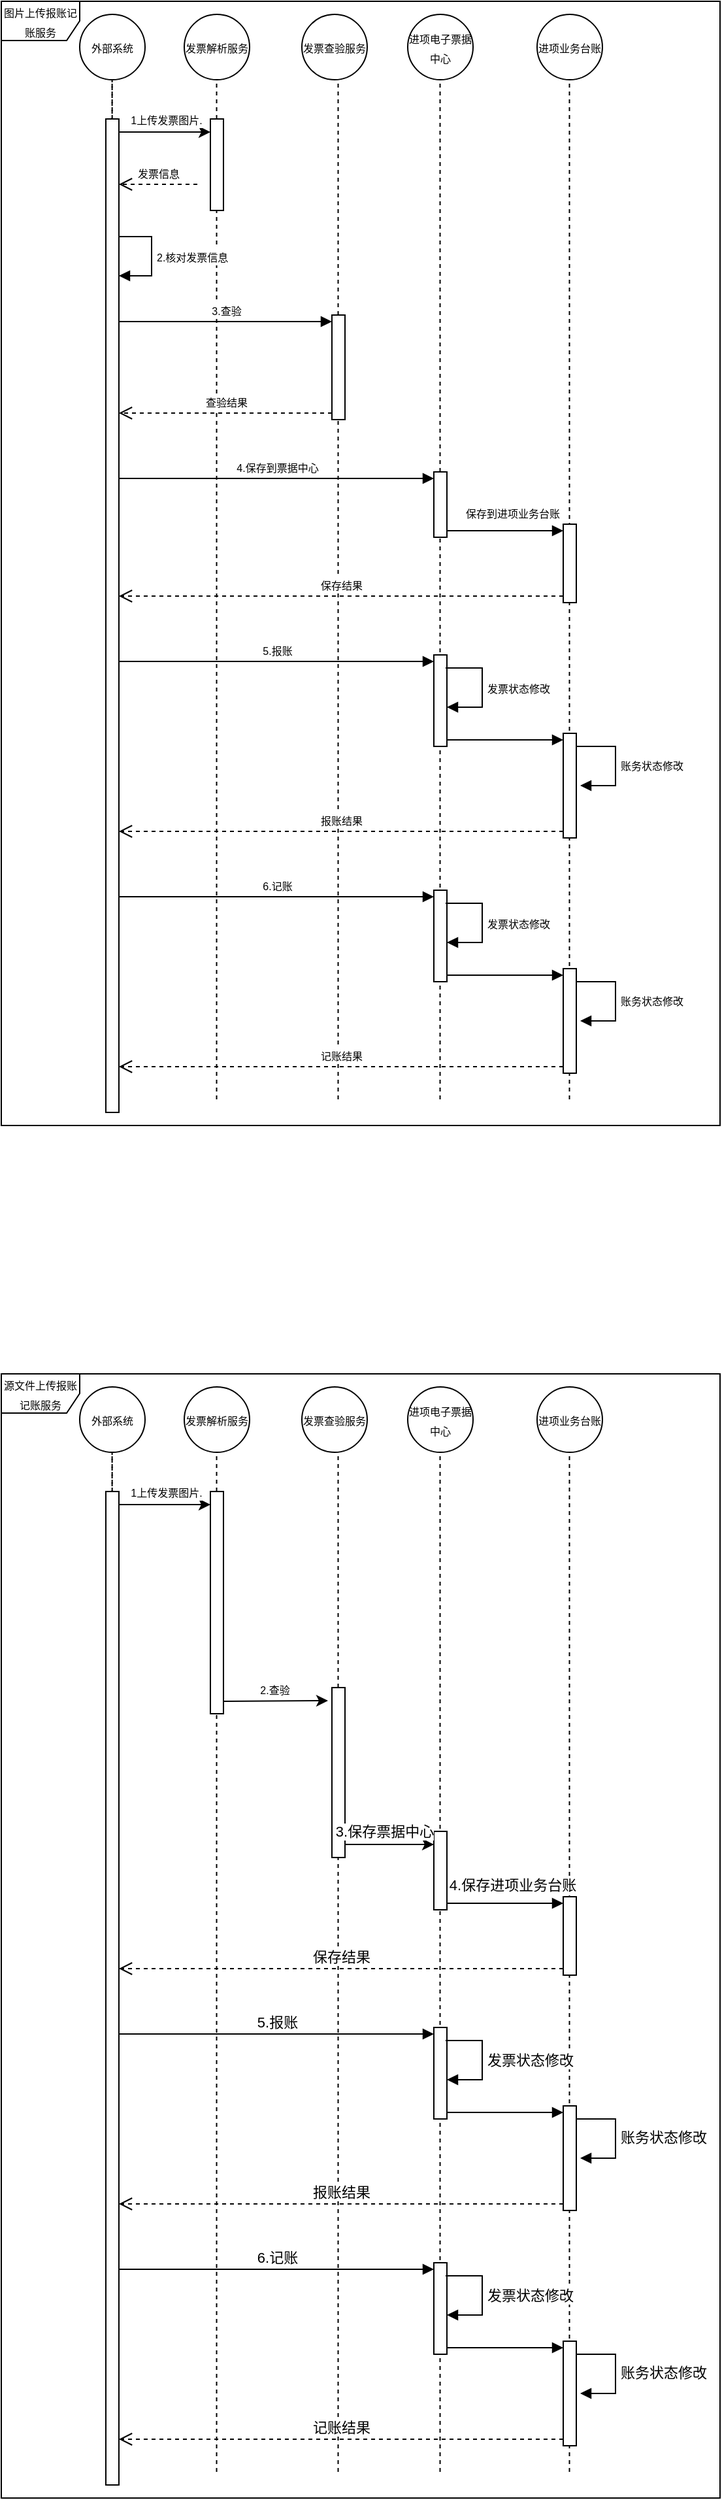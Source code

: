 <mxfile version="23.1.6" type="github">
  <diagram name="第 1 页" id="LcFfP4WHZknCO7OTZUt_">
    <mxGraphModel dx="1113" dy="568" grid="1" gridSize="10" guides="1" tooltips="1" connect="1" arrows="1" fold="1" page="1" pageScale="1" pageWidth="827" pageHeight="1169" math="0" shadow="0">
      <root>
        <mxCell id="0" />
        <mxCell id="1" parent="0" />
        <mxCell id="53p3_R9chKMu2HoMt915-109" value="" style="endArrow=none;dashed=1;html=1;rounded=0;" edge="1" parent="1">
          <mxGeometry width="50" height="50" relative="1" as="geometry">
            <mxPoint x="294.76" y="1260" as="sourcePoint" />
            <mxPoint x="294.76" y="480" as="targetPoint" />
            <Array as="points" />
          </mxGeometry>
        </mxCell>
        <mxCell id="53p3_R9chKMu2HoMt915-110" value="" style="endArrow=none;dashed=1;html=1;rounded=0;" edge="1" parent="1">
          <mxGeometry width="50" height="50" relative="1" as="geometry">
            <mxPoint x="387.76" y="1260" as="sourcePoint" />
            <mxPoint x="387.76" y="480" as="targetPoint" />
            <Array as="points" />
          </mxGeometry>
        </mxCell>
        <mxCell id="53p3_R9chKMu2HoMt915-111" value="" style="endArrow=none;dashed=1;html=1;rounded=0;" edge="1" parent="1">
          <mxGeometry width="50" height="50" relative="1" as="geometry">
            <mxPoint x="465.76" y="1260" as="sourcePoint" />
            <mxPoint x="465.76" y="480" as="targetPoint" />
            <Array as="points" />
          </mxGeometry>
        </mxCell>
        <mxCell id="53p3_R9chKMu2HoMt915-112" value="" style="endArrow=none;dashed=1;html=1;rounded=0;" edge="1" parent="1">
          <mxGeometry width="50" height="50" relative="1" as="geometry">
            <mxPoint x="564.76" y="1260" as="sourcePoint" />
            <mxPoint x="564.76" y="480" as="targetPoint" />
            <Array as="points" />
          </mxGeometry>
        </mxCell>
        <mxCell id="53p3_R9chKMu2HoMt915-4" value="&lt;font style=&quot;font-size: 8px;&quot;&gt;外部系统&lt;/font&gt;" style="ellipse;whiteSpace=wrap;html=1;aspect=fixed;" vertex="1" parent="1">
          <mxGeometry x="190" y="430" width="50" height="50" as="geometry" />
        </mxCell>
        <mxCell id="53p3_R9chKMu2HoMt915-8" value="" style="endArrow=none;dashed=1;html=1;rounded=0;" edge="1" parent="1">
          <mxGeometry width="50" height="50" relative="1" as="geometry">
            <mxPoint x="214.8" y="890" as="sourcePoint" />
            <mxPoint x="214.8" y="480" as="targetPoint" />
            <Array as="points" />
          </mxGeometry>
        </mxCell>
        <mxCell id="53p3_R9chKMu2HoMt915-19" value="" style="endArrow=none;dashed=1;html=1;rounded=0;" edge="1" parent="1" source="53p3_R9chKMu2HoMt915-20">
          <mxGeometry width="50" height="50" relative="1" as="geometry">
            <mxPoint x="214.8" y="890" as="sourcePoint" />
            <mxPoint x="214.8" y="480" as="targetPoint" />
            <Array as="points" />
          </mxGeometry>
        </mxCell>
        <mxCell id="53p3_R9chKMu2HoMt915-21" value="" style="endArrow=none;dashed=1;html=1;rounded=0;" edge="1" parent="1">
          <mxGeometry width="50" height="50" relative="1" as="geometry">
            <mxPoint x="214.8" y="930" as="sourcePoint" />
            <mxPoint x="214.87" y="850" as="targetPoint" />
            <Array as="points" />
          </mxGeometry>
        </mxCell>
        <mxCell id="53p3_R9chKMu2HoMt915-20" value="" style="rounded=0;whiteSpace=wrap;html=1;" vertex="1" parent="1">
          <mxGeometry x="210" y="510" width="10" height="300" as="geometry" />
        </mxCell>
        <mxCell id="53p3_R9chKMu2HoMt915-24" value="" style="endArrow=classic;html=1;rounded=0;" edge="1" parent="1" source="53p3_R9chKMu2HoMt915-57">
          <mxGeometry width="50" height="50" relative="1" as="geometry">
            <mxPoint x="230" y="520" as="sourcePoint" />
            <mxPoint x="290" y="520" as="targetPoint" />
            <Array as="points">
              <mxPoint x="290" y="520" />
            </Array>
          </mxGeometry>
        </mxCell>
        <mxCell id="53p3_R9chKMu2HoMt915-27" value="&lt;font style=&quot;font-size: 8px;&quot;&gt;1上传发票图片.&lt;/font&gt;" style="edgeLabel;html=1;align=center;verticalAlign=middle;resizable=0;points=[];" vertex="1" connectable="0" parent="53p3_R9chKMu2HoMt915-24">
          <mxGeometry x="-0.432" y="1" relative="1" as="geometry">
            <mxPoint x="16" y="-9" as="offset" />
          </mxGeometry>
        </mxCell>
        <mxCell id="53p3_R9chKMu2HoMt915-39" value="&lt;font style=&quot;font-size: 8px;&quot;&gt;发票信息&lt;/font&gt;" style="html=1;verticalAlign=bottom;endArrow=open;dashed=1;endSize=8;curved=0;rounded=0;" edge="1" parent="1">
          <mxGeometry relative="1" as="geometry">
            <mxPoint x="280" y="560" as="sourcePoint" />
            <mxPoint x="220" y="560" as="targetPoint" />
          </mxGeometry>
        </mxCell>
        <mxCell id="53p3_R9chKMu2HoMt915-49" value="" style="html=1;points=[[0,0,0,0,5],[0,1,0,0,-5],[1,0,0,0,5],[1,1,0,0,-5]];perimeter=orthogonalPerimeter;outlineConnect=0;targetShapes=umlLifeline;portConstraint=eastwest;newEdgeStyle={&quot;curved&quot;:0,&quot;rounded&quot;:0};" vertex="1" parent="1">
          <mxGeometry x="383" y="660" width="10" height="80" as="geometry" />
        </mxCell>
        <mxCell id="53p3_R9chKMu2HoMt915-50" value="&lt;font style=&quot;font-size: 8px;&quot;&gt;3.查验&lt;/font&gt;" style="html=1;verticalAlign=bottom;endArrow=block;curved=0;rounded=0;entryX=0;entryY=0;entryDx=0;entryDy=5;" edge="1" target="53p3_R9chKMu2HoMt915-49" parent="1">
          <mxGeometry relative="1" as="geometry">
            <mxPoint x="220" y="665" as="sourcePoint" />
          </mxGeometry>
        </mxCell>
        <mxCell id="53p3_R9chKMu2HoMt915-51" value="&lt;font style=&quot;font-size: 8px;&quot;&gt;查验结果&lt;/font&gt;" style="html=1;verticalAlign=bottom;endArrow=open;dashed=1;endSize=8;curved=0;rounded=0;exitX=0;exitY=1;exitDx=0;exitDy=-5;" edge="1" source="53p3_R9chKMu2HoMt915-49" parent="1" target="53p3_R9chKMu2HoMt915-56">
          <mxGeometry relative="1" as="geometry">
            <mxPoint x="229" y="732.5" as="targetPoint" />
          </mxGeometry>
        </mxCell>
        <mxCell id="53p3_R9chKMu2HoMt915-56" value="" style="html=1;points=[[0,0,0,0,5],[0,1,0,0,-5],[1,0,0,0,5],[1,1,0,0,-5]];perimeter=orthogonalPerimeter;outlineConnect=0;targetShapes=umlLifeline;portConstraint=eastwest;newEdgeStyle={&quot;curved&quot;:0,&quot;rounded&quot;:0};" vertex="1" parent="1">
          <mxGeometry x="210" y="712.5" width="10" height="40" as="geometry" />
        </mxCell>
        <mxCell id="53p3_R9chKMu2HoMt915-57" value="" style="html=1;points=[[0,0,0,0,5],[0,1,0,0,-5],[1,0,0,0,5],[1,1,0,0,-5]];perimeter=orthogonalPerimeter;outlineConnect=0;targetShapes=umlLifeline;portConstraint=eastwest;newEdgeStyle={&quot;curved&quot;:0,&quot;rounded&quot;:0};" vertex="1" parent="1">
          <mxGeometry x="210" y="510" width="10" height="760" as="geometry" />
        </mxCell>
        <mxCell id="53p3_R9chKMu2HoMt915-58" value="&lt;font style=&quot;font-size: 8px;&quot;&gt;2.核对发票信息&lt;/font&gt;" style="html=1;align=left;spacingLeft=2;endArrow=block;rounded=0;edgeStyle=orthogonalEdgeStyle;curved=0;rounded=0;" edge="1" parent="1">
          <mxGeometry relative="1" as="geometry">
            <mxPoint x="220" y="600" as="sourcePoint" />
            <Array as="points">
              <mxPoint x="245" y="630" />
            </Array>
            <mxPoint x="220" y="630" as="targetPoint" />
            <mxPoint as="offset" />
          </mxGeometry>
        </mxCell>
        <mxCell id="53p3_R9chKMu2HoMt915-66" value="" style="html=1;points=[[0,0,0,0,5],[0,1,0,0,-5],[1,0,0,0,5],[1,1,0,0,-5]];perimeter=orthogonalPerimeter;outlineConnect=0;targetShapes=umlLifeline;portConstraint=eastwest;newEdgeStyle={&quot;curved&quot;:0,&quot;rounded&quot;:0};" vertex="1" parent="1">
          <mxGeometry x="461" y="780" width="10" height="50" as="geometry" />
        </mxCell>
        <mxCell id="53p3_R9chKMu2HoMt915-67" value="&lt;font style=&quot;font-size: 8px;&quot;&gt;4.保存到票据中心&lt;/font&gt;" style="html=1;verticalAlign=bottom;endArrow=block;curved=0;rounded=0;entryX=0;entryY=0;entryDx=0;entryDy=5;" edge="1" target="53p3_R9chKMu2HoMt915-66" parent="1">
          <mxGeometry x="-0.0" relative="1" as="geometry">
            <mxPoint x="220" y="785" as="sourcePoint" />
            <mxPoint as="offset" />
          </mxGeometry>
        </mxCell>
        <mxCell id="53p3_R9chKMu2HoMt915-71" value="" style="html=1;points=[[0,0,0,0,5],[0,1,0,0,-5],[1,0,0,0,5],[1,1,0,0,-5]];perimeter=orthogonalPerimeter;outlineConnect=0;targetShapes=umlLifeline;portConstraint=eastwest;newEdgeStyle={&quot;curved&quot;:0,&quot;rounded&quot;:0};" vertex="1" parent="1">
          <mxGeometry x="560" y="820" width="10" height="60" as="geometry" />
        </mxCell>
        <mxCell id="53p3_R9chKMu2HoMt915-72" value="&lt;font style=&quot;font-size: 8px;&quot;&gt;保存到进项业务台账&lt;/font&gt;" style="html=1;verticalAlign=bottom;endArrow=block;curved=0;rounded=0;entryX=0;entryY=0;entryDx=0;entryDy=5;" edge="1" target="53p3_R9chKMu2HoMt915-71" parent="1" source="53p3_R9chKMu2HoMt915-66">
          <mxGeometry x="0.108" y="5" relative="1" as="geometry">
            <mxPoint x="470" y="825" as="sourcePoint" />
            <mxPoint as="offset" />
          </mxGeometry>
        </mxCell>
        <mxCell id="53p3_R9chKMu2HoMt915-73" value="&lt;font style=&quot;font-size: 8px;&quot;&gt;保存结果&lt;/font&gt;" style="html=1;verticalAlign=bottom;endArrow=open;dashed=1;endSize=8;curved=0;rounded=0;exitX=0;exitY=1;exitDx=0;exitDy=-5;" edge="1" source="53p3_R9chKMu2HoMt915-71" parent="1">
          <mxGeometry x="0.001" relative="1" as="geometry">
            <mxPoint x="220" y="875" as="targetPoint" />
            <mxPoint as="offset" />
          </mxGeometry>
        </mxCell>
        <mxCell id="53p3_R9chKMu2HoMt915-74" value="" style="html=1;points=[[0,0,0,0,5],[0,1,0,0,-5],[1,0,0,0,5],[1,1,0,0,-5]];perimeter=orthogonalPerimeter;outlineConnect=0;targetShapes=umlLifeline;portConstraint=eastwest;newEdgeStyle={&quot;curved&quot;:0,&quot;rounded&quot;:0};" vertex="1" parent="1">
          <mxGeometry x="461" y="920" width="10" height="70" as="geometry" />
        </mxCell>
        <mxCell id="53p3_R9chKMu2HoMt915-75" value="&lt;font style=&quot;font-size: 8px;&quot;&gt;5.报账&lt;/font&gt;" style="html=1;verticalAlign=bottom;endArrow=block;curved=0;rounded=0;entryX=0;entryY=0;entryDx=0;entryDy=5;" edge="1" target="53p3_R9chKMu2HoMt915-74" parent="1">
          <mxGeometry relative="1" as="geometry">
            <mxPoint x="220" y="925" as="sourcePoint" />
          </mxGeometry>
        </mxCell>
        <mxCell id="53p3_R9chKMu2HoMt915-77" value="" style="html=1;points=[[0,0,0,0,5],[0,1,0,0,-5],[1,0,0,0,5],[1,1,0,0,-5]];perimeter=orthogonalPerimeter;outlineConnect=0;targetShapes=umlLifeline;portConstraint=eastwest;newEdgeStyle={&quot;curved&quot;:0,&quot;rounded&quot;:0};" vertex="1" parent="1">
          <mxGeometry x="461" y="920" width="10" height="70" as="geometry" />
        </mxCell>
        <mxCell id="53p3_R9chKMu2HoMt915-78" value="&lt;font style=&quot;font-size: 8px;&quot;&gt;发票状态修改&lt;/font&gt;" style="html=1;align=left;spacingLeft=2;endArrow=block;rounded=0;edgeStyle=orthogonalEdgeStyle;curved=0;rounded=0;" edge="1" target="53p3_R9chKMu2HoMt915-77" parent="1">
          <mxGeometry x="-0.005" relative="1" as="geometry">
            <mxPoint x="470" y="930" as="sourcePoint" />
            <Array as="points">
              <mxPoint x="498" y="960" />
            </Array>
            <mxPoint as="offset" />
          </mxGeometry>
        </mxCell>
        <mxCell id="53p3_R9chKMu2HoMt915-79" value="" style="html=1;points=[[0,0,0,0,5],[0,1,0,0,-5],[1,0,0,0,5],[1,1,0,0,-5]];perimeter=orthogonalPerimeter;outlineConnect=0;targetShapes=umlLifeline;portConstraint=eastwest;newEdgeStyle={&quot;curved&quot;:0,&quot;rounded&quot;:0};" vertex="1" parent="1">
          <mxGeometry x="560" y="980" width="10" height="80" as="geometry" />
        </mxCell>
        <mxCell id="53p3_R9chKMu2HoMt915-80" value="" style="html=1;verticalAlign=bottom;endArrow=block;curved=0;rounded=0;entryX=0;entryY=0;entryDx=0;entryDy=5;" edge="1" target="53p3_R9chKMu2HoMt915-79" parent="1" source="53p3_R9chKMu2HoMt915-77">
          <mxGeometry relative="1" as="geometry">
            <mxPoint x="490" y="985" as="sourcePoint" />
          </mxGeometry>
        </mxCell>
        <mxCell id="53p3_R9chKMu2HoMt915-81" value="&lt;font style=&quot;font-size: 8px;&quot;&gt;报账结果&lt;/font&gt;" style="html=1;verticalAlign=bottom;endArrow=open;dashed=1;endSize=8;curved=0;rounded=0;exitX=0;exitY=1;exitDx=0;exitDy=-5;" edge="1" source="53p3_R9chKMu2HoMt915-79" parent="1">
          <mxGeometry x="0.001" relative="1" as="geometry">
            <mxPoint x="220" y="1055" as="targetPoint" />
            <mxPoint as="offset" />
          </mxGeometry>
        </mxCell>
        <mxCell id="53p3_R9chKMu2HoMt915-82" value="&lt;font style=&quot;font-size: 8px;&quot;&gt;账务状态修改&lt;/font&gt;" style="html=1;align=left;spacingLeft=2;endArrow=block;rounded=0;edgeStyle=orthogonalEdgeStyle;curved=0;rounded=0;" edge="1" parent="1">
          <mxGeometry x="0.004" relative="1" as="geometry">
            <mxPoint x="570" y="990" as="sourcePoint" />
            <Array as="points">
              <mxPoint x="600" y="1020" />
            </Array>
            <mxPoint x="573" y="1020" as="targetPoint" />
            <mxPoint as="offset" />
          </mxGeometry>
        </mxCell>
        <mxCell id="53p3_R9chKMu2HoMt915-83" value="" style="html=1;points=[[0,0,0,0,5],[0,1,0,0,-5],[1,0,0,0,5],[1,1,0,0,-5]];perimeter=orthogonalPerimeter;outlineConnect=0;targetShapes=umlLifeline;portConstraint=eastwest;newEdgeStyle={&quot;curved&quot;:0,&quot;rounded&quot;:0};" vertex="1" parent="1">
          <mxGeometry x="290" y="510" width="10" height="70" as="geometry" />
        </mxCell>
        <mxCell id="53p3_R9chKMu2HoMt915-84" value="&lt;font style=&quot;font-size: 8px;&quot;&gt;发票解析服务&lt;/font&gt;" style="ellipse;whiteSpace=wrap;html=1;aspect=fixed;" vertex="1" parent="1">
          <mxGeometry x="270" y="430" width="50" height="50" as="geometry" />
        </mxCell>
        <mxCell id="53p3_R9chKMu2HoMt915-85" value="&lt;font style=&quot;font-size: 8px;&quot;&gt;发票查验服务&lt;/font&gt;" style="ellipse;whiteSpace=wrap;html=1;aspect=fixed;" vertex="1" parent="1">
          <mxGeometry x="360" y="430" width="50" height="50" as="geometry" />
        </mxCell>
        <mxCell id="53p3_R9chKMu2HoMt915-86" value="&lt;font style=&quot;font-size: 8px;&quot;&gt;进项电子票据中心&lt;/font&gt;" style="ellipse;whiteSpace=wrap;html=1;aspect=fixed;" vertex="1" parent="1">
          <mxGeometry x="441" y="430" width="50" height="50" as="geometry" />
        </mxCell>
        <mxCell id="53p3_R9chKMu2HoMt915-87" value="&lt;font style=&quot;font-size: 8px;&quot;&gt;进项业务台账&lt;/font&gt;" style="ellipse;whiteSpace=wrap;html=1;aspect=fixed;" vertex="1" parent="1">
          <mxGeometry x="540" y="430" width="50" height="50" as="geometry" />
        </mxCell>
        <mxCell id="53p3_R9chKMu2HoMt915-89" value="&lt;font style=&quot;font-size: 8px;&quot;&gt;图片上传报账记账服务&lt;/font&gt;" style="shape=umlFrame;whiteSpace=wrap;html=1;pointerEvents=0;" vertex="1" parent="1">
          <mxGeometry x="130" y="420" width="550" height="860" as="geometry" />
        </mxCell>
        <mxCell id="53p3_R9chKMu2HoMt915-100" value="" style="html=1;points=[[0,0,0,0,5],[0,1,0,0,-5],[1,0,0,0,5],[1,1,0,0,-5]];perimeter=orthogonalPerimeter;outlineConnect=0;targetShapes=umlLifeline;portConstraint=eastwest;newEdgeStyle={&quot;curved&quot;:0,&quot;rounded&quot;:0};" vertex="1" parent="1">
          <mxGeometry x="461" y="1100" width="10" height="70" as="geometry" />
        </mxCell>
        <mxCell id="53p3_R9chKMu2HoMt915-101" value="&lt;font style=&quot;font-size: 8px;&quot;&gt;6.记账&lt;/font&gt;" style="html=1;verticalAlign=bottom;endArrow=block;curved=0;rounded=0;entryX=0;entryY=0;entryDx=0;entryDy=5;" edge="1" target="53p3_R9chKMu2HoMt915-100" parent="1">
          <mxGeometry x="-0.0" relative="1" as="geometry">
            <mxPoint x="220" y="1105" as="sourcePoint" />
            <mxPoint as="offset" />
          </mxGeometry>
        </mxCell>
        <mxCell id="53p3_R9chKMu2HoMt915-102" value="" style="html=1;points=[[0,0,0,0,5],[0,1,0,0,-5],[1,0,0,0,5],[1,1,0,0,-5]];perimeter=orthogonalPerimeter;outlineConnect=0;targetShapes=umlLifeline;portConstraint=eastwest;newEdgeStyle={&quot;curved&quot;:0,&quot;rounded&quot;:0};" vertex="1" parent="1">
          <mxGeometry x="461" y="1100" width="10" height="70" as="geometry" />
        </mxCell>
        <mxCell id="53p3_R9chKMu2HoMt915-103" value="&lt;font style=&quot;font-size: 8px;&quot;&gt;发票状态修改&lt;/font&gt;" style="html=1;align=left;spacingLeft=2;endArrow=block;rounded=0;edgeStyle=orthogonalEdgeStyle;curved=0;rounded=0;" edge="1" target="53p3_R9chKMu2HoMt915-102" parent="1">
          <mxGeometry x="-0.005" relative="1" as="geometry">
            <mxPoint x="470" y="1110" as="sourcePoint" />
            <Array as="points">
              <mxPoint x="498" y="1140" />
            </Array>
            <mxPoint as="offset" />
          </mxGeometry>
        </mxCell>
        <mxCell id="53p3_R9chKMu2HoMt915-104" value="" style="html=1;points=[[0,0,0,0,5],[0,1,0,0,-5],[1,0,0,0,5],[1,1,0,0,-5]];perimeter=orthogonalPerimeter;outlineConnect=0;targetShapes=umlLifeline;portConstraint=eastwest;newEdgeStyle={&quot;curved&quot;:0,&quot;rounded&quot;:0};" vertex="1" parent="1">
          <mxGeometry x="560" y="1160" width="10" height="80" as="geometry" />
        </mxCell>
        <mxCell id="53p3_R9chKMu2HoMt915-105" value="" style="html=1;verticalAlign=bottom;endArrow=block;curved=0;rounded=0;entryX=0;entryY=0;entryDx=0;entryDy=5;" edge="1" source="53p3_R9chKMu2HoMt915-102" target="53p3_R9chKMu2HoMt915-104" parent="1">
          <mxGeometry relative="1" as="geometry">
            <mxPoint x="490" y="1165" as="sourcePoint" />
          </mxGeometry>
        </mxCell>
        <mxCell id="53p3_R9chKMu2HoMt915-106" value="&lt;font style=&quot;font-size: 8px;&quot;&gt;记账结果&lt;/font&gt;" style="html=1;verticalAlign=bottom;endArrow=open;dashed=1;endSize=8;curved=0;rounded=0;exitX=0;exitY=1;exitDx=0;exitDy=-5;" edge="1" source="53p3_R9chKMu2HoMt915-104" parent="1">
          <mxGeometry x="0.001" relative="1" as="geometry">
            <mxPoint x="220" y="1235" as="targetPoint" />
            <mxPoint as="offset" />
          </mxGeometry>
        </mxCell>
        <mxCell id="53p3_R9chKMu2HoMt915-107" value="&lt;font style=&quot;font-size: 8px;&quot;&gt;账务状态修改&lt;/font&gt;" style="html=1;align=left;spacingLeft=2;endArrow=block;rounded=0;edgeStyle=orthogonalEdgeStyle;curved=0;rounded=0;" edge="1" parent="1">
          <mxGeometry relative="1" as="geometry">
            <mxPoint x="570" y="1170" as="sourcePoint" />
            <Array as="points">
              <mxPoint x="600" y="1200" />
            </Array>
            <mxPoint x="573" y="1200" as="targetPoint" />
          </mxGeometry>
        </mxCell>
        <mxCell id="53p3_R9chKMu2HoMt915-113" value="" style="endArrow=none;dashed=1;html=1;rounded=0;" edge="1" parent="1">
          <mxGeometry width="50" height="50" relative="1" as="geometry">
            <mxPoint x="294.76" y="2310" as="sourcePoint" />
            <mxPoint x="294.76" y="1530" as="targetPoint" />
            <Array as="points" />
          </mxGeometry>
        </mxCell>
        <mxCell id="53p3_R9chKMu2HoMt915-114" value="" style="endArrow=none;dashed=1;html=1;rounded=0;" edge="1" parent="1">
          <mxGeometry width="50" height="50" relative="1" as="geometry">
            <mxPoint x="387.76" y="2310" as="sourcePoint" />
            <mxPoint x="387.76" y="1530" as="targetPoint" />
            <Array as="points" />
          </mxGeometry>
        </mxCell>
        <mxCell id="53p3_R9chKMu2HoMt915-115" value="" style="endArrow=none;dashed=1;html=1;rounded=0;" edge="1" parent="1">
          <mxGeometry width="50" height="50" relative="1" as="geometry">
            <mxPoint x="465.76" y="2310" as="sourcePoint" />
            <mxPoint x="465.76" y="1530" as="targetPoint" />
            <Array as="points" />
          </mxGeometry>
        </mxCell>
        <mxCell id="53p3_R9chKMu2HoMt915-116" value="" style="endArrow=none;dashed=1;html=1;rounded=0;" edge="1" parent="1">
          <mxGeometry width="50" height="50" relative="1" as="geometry">
            <mxPoint x="564.76" y="2310" as="sourcePoint" />
            <mxPoint x="564.76" y="1530" as="targetPoint" />
            <Array as="points" />
          </mxGeometry>
        </mxCell>
        <mxCell id="53p3_R9chKMu2HoMt915-117" value="&lt;font style=&quot;font-size: 8px;&quot;&gt;外部系统&lt;/font&gt;" style="ellipse;whiteSpace=wrap;html=1;aspect=fixed;" vertex="1" parent="1">
          <mxGeometry x="190" y="1480" width="50" height="50" as="geometry" />
        </mxCell>
        <mxCell id="53p3_R9chKMu2HoMt915-118" value="" style="endArrow=none;dashed=1;html=1;rounded=0;" edge="1" parent="1">
          <mxGeometry width="50" height="50" relative="1" as="geometry">
            <mxPoint x="214.8" y="1940" as="sourcePoint" />
            <mxPoint x="214.8" y="1530" as="targetPoint" />
            <Array as="points" />
          </mxGeometry>
        </mxCell>
        <mxCell id="53p3_R9chKMu2HoMt915-119" value="" style="endArrow=none;dashed=1;html=1;rounded=0;" edge="1" source="53p3_R9chKMu2HoMt915-121" parent="1">
          <mxGeometry width="50" height="50" relative="1" as="geometry">
            <mxPoint x="214.8" y="1940" as="sourcePoint" />
            <mxPoint x="214.8" y="1530" as="targetPoint" />
            <Array as="points" />
          </mxGeometry>
        </mxCell>
        <mxCell id="53p3_R9chKMu2HoMt915-120" value="" style="endArrow=none;dashed=1;html=1;rounded=0;" edge="1" parent="1">
          <mxGeometry width="50" height="50" relative="1" as="geometry">
            <mxPoint x="214.8" y="1980" as="sourcePoint" />
            <mxPoint x="214.87" y="1900" as="targetPoint" />
            <Array as="points" />
          </mxGeometry>
        </mxCell>
        <mxCell id="53p3_R9chKMu2HoMt915-121" value="" style="rounded=0;whiteSpace=wrap;html=1;" vertex="1" parent="1">
          <mxGeometry x="210" y="1560" width="10" height="300" as="geometry" />
        </mxCell>
        <mxCell id="53p3_R9chKMu2HoMt915-122" value="" style="endArrow=classic;html=1;rounded=0;" edge="1" source="53p3_R9chKMu2HoMt915-129" parent="1">
          <mxGeometry width="50" height="50" relative="1" as="geometry">
            <mxPoint x="230" y="1570" as="sourcePoint" />
            <mxPoint x="290" y="1570" as="targetPoint" />
            <Array as="points">
              <mxPoint x="290" y="1570" />
            </Array>
          </mxGeometry>
        </mxCell>
        <mxCell id="53p3_R9chKMu2HoMt915-123" value="&lt;font style=&quot;font-size: 8px;&quot;&gt;1上传发票图片.&lt;/font&gt;" style="edgeLabel;html=1;align=center;verticalAlign=middle;resizable=0;points=[];" vertex="1" connectable="0" parent="53p3_R9chKMu2HoMt915-122">
          <mxGeometry x="-0.432" y="1" relative="1" as="geometry">
            <mxPoint x="16" y="-9" as="offset" />
          </mxGeometry>
        </mxCell>
        <mxCell id="53p3_R9chKMu2HoMt915-125" value="" style="html=1;points=[[0,0,0,0,5],[0,1,0,0,-5],[1,0,0,0,5],[1,1,0,0,-5]];perimeter=orthogonalPerimeter;outlineConnect=0;targetShapes=umlLifeline;portConstraint=eastwest;newEdgeStyle={&quot;curved&quot;:0,&quot;rounded&quot;:0};" vertex="1" parent="1">
          <mxGeometry x="383" y="1710" width="10" height="130" as="geometry" />
        </mxCell>
        <mxCell id="53p3_R9chKMu2HoMt915-129" value="" style="html=1;points=[[0,0,0,0,5],[0,1,0,0,-5],[1,0,0,0,5],[1,1,0,0,-5]];perimeter=orthogonalPerimeter;outlineConnect=0;targetShapes=umlLifeline;portConstraint=eastwest;newEdgeStyle={&quot;curved&quot;:0,&quot;rounded&quot;:0};" vertex="1" parent="1">
          <mxGeometry x="210" y="1560" width="10" height="760" as="geometry" />
        </mxCell>
        <mxCell id="53p3_R9chKMu2HoMt915-131" value="" style="html=1;points=[[0,0,0,0,5],[0,1,0,0,-5],[1,0,0,0,5],[1,1,0,0,-5]];perimeter=orthogonalPerimeter;outlineConnect=0;targetShapes=umlLifeline;portConstraint=eastwest;newEdgeStyle={&quot;curved&quot;:0,&quot;rounded&quot;:0};" vertex="1" parent="1">
          <mxGeometry x="461" y="1820" width="10" height="60" as="geometry" />
        </mxCell>
        <mxCell id="53p3_R9chKMu2HoMt915-133" value="" style="html=1;points=[[0,0,0,0,5],[0,1,0,0,-5],[1,0,0,0,5],[1,1,0,0,-5]];perimeter=orthogonalPerimeter;outlineConnect=0;targetShapes=umlLifeline;portConstraint=eastwest;newEdgeStyle={&quot;curved&quot;:0,&quot;rounded&quot;:0};" vertex="1" parent="1">
          <mxGeometry x="560" y="1870" width="10" height="60" as="geometry" />
        </mxCell>
        <mxCell id="53p3_R9chKMu2HoMt915-134" value="4.保存进项业务台账" style="html=1;verticalAlign=bottom;endArrow=block;curved=0;rounded=0;entryX=0;entryY=0;entryDx=0;entryDy=5;" edge="1" source="53p3_R9chKMu2HoMt915-131" target="53p3_R9chKMu2HoMt915-133" parent="1">
          <mxGeometry x="0.111" y="5" relative="1" as="geometry">
            <mxPoint x="470" y="1875" as="sourcePoint" />
            <mxPoint as="offset" />
          </mxGeometry>
        </mxCell>
        <mxCell id="53p3_R9chKMu2HoMt915-135" value="保存结果" style="html=1;verticalAlign=bottom;endArrow=open;dashed=1;endSize=8;curved=0;rounded=0;exitX=0;exitY=1;exitDx=0;exitDy=-5;" edge="1" source="53p3_R9chKMu2HoMt915-133" parent="1">
          <mxGeometry relative="1" as="geometry">
            <mxPoint x="220" y="1925" as="targetPoint" />
          </mxGeometry>
        </mxCell>
        <mxCell id="53p3_R9chKMu2HoMt915-136" value="" style="html=1;points=[[0,0,0,0,5],[0,1,0,0,-5],[1,0,0,0,5],[1,1,0,0,-5]];perimeter=orthogonalPerimeter;outlineConnect=0;targetShapes=umlLifeline;portConstraint=eastwest;newEdgeStyle={&quot;curved&quot;:0,&quot;rounded&quot;:0};" vertex="1" parent="1">
          <mxGeometry x="461" y="1970" width="10" height="70" as="geometry" />
        </mxCell>
        <mxCell id="53p3_R9chKMu2HoMt915-137" value="5.报账" style="html=1;verticalAlign=bottom;endArrow=block;curved=0;rounded=0;entryX=0;entryY=0;entryDx=0;entryDy=5;" edge="1" target="53p3_R9chKMu2HoMt915-136" parent="1">
          <mxGeometry relative="1" as="geometry">
            <mxPoint x="220" y="1975" as="sourcePoint" />
          </mxGeometry>
        </mxCell>
        <mxCell id="53p3_R9chKMu2HoMt915-138" value="" style="html=1;points=[[0,0,0,0,5],[0,1,0,0,-5],[1,0,0,0,5],[1,1,0,0,-5]];perimeter=orthogonalPerimeter;outlineConnect=0;targetShapes=umlLifeline;portConstraint=eastwest;newEdgeStyle={&quot;curved&quot;:0,&quot;rounded&quot;:0};" vertex="1" parent="1">
          <mxGeometry x="461" y="1970" width="10" height="70" as="geometry" />
        </mxCell>
        <mxCell id="53p3_R9chKMu2HoMt915-139" value="发票状态修改" style="html=1;align=left;spacingLeft=2;endArrow=block;rounded=0;edgeStyle=orthogonalEdgeStyle;curved=0;rounded=0;" edge="1" target="53p3_R9chKMu2HoMt915-138" parent="1">
          <mxGeometry relative="1" as="geometry">
            <mxPoint x="470" y="1980" as="sourcePoint" />
            <Array as="points">
              <mxPoint x="498" y="2010" />
            </Array>
          </mxGeometry>
        </mxCell>
        <mxCell id="53p3_R9chKMu2HoMt915-140" value="" style="html=1;points=[[0,0,0,0,5],[0,1,0,0,-5],[1,0,0,0,5],[1,1,0,0,-5]];perimeter=orthogonalPerimeter;outlineConnect=0;targetShapes=umlLifeline;portConstraint=eastwest;newEdgeStyle={&quot;curved&quot;:0,&quot;rounded&quot;:0};" vertex="1" parent="1">
          <mxGeometry x="560" y="2030" width="10" height="80" as="geometry" />
        </mxCell>
        <mxCell id="53p3_R9chKMu2HoMt915-141" value="" style="html=1;verticalAlign=bottom;endArrow=block;curved=0;rounded=0;entryX=0;entryY=0;entryDx=0;entryDy=5;" edge="1" source="53p3_R9chKMu2HoMt915-138" target="53p3_R9chKMu2HoMt915-140" parent="1">
          <mxGeometry relative="1" as="geometry">
            <mxPoint x="490" y="2035" as="sourcePoint" />
          </mxGeometry>
        </mxCell>
        <mxCell id="53p3_R9chKMu2HoMt915-142" value="报账结果" style="html=1;verticalAlign=bottom;endArrow=open;dashed=1;endSize=8;curved=0;rounded=0;exitX=0;exitY=1;exitDx=0;exitDy=-5;" edge="1" source="53p3_R9chKMu2HoMt915-140" parent="1">
          <mxGeometry relative="1" as="geometry">
            <mxPoint x="220" y="2105" as="targetPoint" />
          </mxGeometry>
        </mxCell>
        <mxCell id="53p3_R9chKMu2HoMt915-143" value="账务状态修改" style="html=1;align=left;spacingLeft=2;endArrow=block;rounded=0;edgeStyle=orthogonalEdgeStyle;curved=0;rounded=0;" edge="1" parent="1">
          <mxGeometry relative="1" as="geometry">
            <mxPoint x="570" y="2040" as="sourcePoint" />
            <Array as="points">
              <mxPoint x="600" y="2070" />
            </Array>
            <mxPoint x="573" y="2070" as="targetPoint" />
          </mxGeometry>
        </mxCell>
        <mxCell id="53p3_R9chKMu2HoMt915-144" value="" style="html=1;points=[[0,0,0,0,5],[0,1,0,0,-5],[1,0,0,0,5],[1,1,0,0,-5]];perimeter=orthogonalPerimeter;outlineConnect=0;targetShapes=umlLifeline;portConstraint=eastwest;newEdgeStyle={&quot;curved&quot;:0,&quot;rounded&quot;:0};" vertex="1" parent="1">
          <mxGeometry x="290" y="1560" width="10" height="170" as="geometry" />
        </mxCell>
        <mxCell id="53p3_R9chKMu2HoMt915-145" value="&lt;font style=&quot;font-size: 8px;&quot;&gt;发票解析服务&lt;/font&gt;" style="ellipse;whiteSpace=wrap;html=1;aspect=fixed;" vertex="1" parent="1">
          <mxGeometry x="270" y="1480" width="50" height="50" as="geometry" />
        </mxCell>
        <mxCell id="53p3_R9chKMu2HoMt915-146" value="&lt;font style=&quot;font-size: 8px;&quot;&gt;发票查验服务&lt;/font&gt;" style="ellipse;whiteSpace=wrap;html=1;aspect=fixed;" vertex="1" parent="1">
          <mxGeometry x="360" y="1480" width="50" height="50" as="geometry" />
        </mxCell>
        <mxCell id="53p3_R9chKMu2HoMt915-147" value="&lt;font style=&quot;font-size: 8px;&quot;&gt;进项电子票据中心&lt;/font&gt;" style="ellipse;whiteSpace=wrap;html=1;aspect=fixed;" vertex="1" parent="1">
          <mxGeometry x="441" y="1480" width="50" height="50" as="geometry" />
        </mxCell>
        <mxCell id="53p3_R9chKMu2HoMt915-148" value="&lt;font style=&quot;font-size: 8px;&quot;&gt;进项业务台账&lt;/font&gt;" style="ellipse;whiteSpace=wrap;html=1;aspect=fixed;" vertex="1" parent="1">
          <mxGeometry x="540" y="1480" width="50" height="50" as="geometry" />
        </mxCell>
        <mxCell id="53p3_R9chKMu2HoMt915-149" value="&lt;font style=&quot;font-size: 8px;&quot;&gt;源文件上传报账记账服务&lt;/font&gt;" style="shape=umlFrame;whiteSpace=wrap;html=1;pointerEvents=0;" vertex="1" parent="1">
          <mxGeometry x="130" y="1470" width="550" height="860" as="geometry" />
        </mxCell>
        <mxCell id="53p3_R9chKMu2HoMt915-150" value="" style="html=1;points=[[0,0,0,0,5],[0,1,0,0,-5],[1,0,0,0,5],[1,1,0,0,-5]];perimeter=orthogonalPerimeter;outlineConnect=0;targetShapes=umlLifeline;portConstraint=eastwest;newEdgeStyle={&quot;curved&quot;:0,&quot;rounded&quot;:0};" vertex="1" parent="1">
          <mxGeometry x="461" y="2150" width="10" height="70" as="geometry" />
        </mxCell>
        <mxCell id="53p3_R9chKMu2HoMt915-151" value="6.记账" style="html=1;verticalAlign=bottom;endArrow=block;curved=0;rounded=0;entryX=0;entryY=0;entryDx=0;entryDy=5;" edge="1" target="53p3_R9chKMu2HoMt915-150" parent="1">
          <mxGeometry relative="1" as="geometry">
            <mxPoint x="220" y="2155" as="sourcePoint" />
          </mxGeometry>
        </mxCell>
        <mxCell id="53p3_R9chKMu2HoMt915-152" value="" style="html=1;points=[[0,0,0,0,5],[0,1,0,0,-5],[1,0,0,0,5],[1,1,0,0,-5]];perimeter=orthogonalPerimeter;outlineConnect=0;targetShapes=umlLifeline;portConstraint=eastwest;newEdgeStyle={&quot;curved&quot;:0,&quot;rounded&quot;:0};" vertex="1" parent="1">
          <mxGeometry x="461" y="2150" width="10" height="70" as="geometry" />
        </mxCell>
        <mxCell id="53p3_R9chKMu2HoMt915-153" value="发票状态修改" style="html=1;align=left;spacingLeft=2;endArrow=block;rounded=0;edgeStyle=orthogonalEdgeStyle;curved=0;rounded=0;" edge="1" target="53p3_R9chKMu2HoMt915-152" parent="1">
          <mxGeometry x="-0.003" relative="1" as="geometry">
            <mxPoint x="470" y="2160" as="sourcePoint" />
            <Array as="points">
              <mxPoint x="498" y="2190" />
            </Array>
            <mxPoint as="offset" />
          </mxGeometry>
        </mxCell>
        <mxCell id="53p3_R9chKMu2HoMt915-154" value="" style="html=1;points=[[0,0,0,0,5],[0,1,0,0,-5],[1,0,0,0,5],[1,1,0,0,-5]];perimeter=orthogonalPerimeter;outlineConnect=0;targetShapes=umlLifeline;portConstraint=eastwest;newEdgeStyle={&quot;curved&quot;:0,&quot;rounded&quot;:0};" vertex="1" parent="1">
          <mxGeometry x="560" y="2210" width="10" height="80" as="geometry" />
        </mxCell>
        <mxCell id="53p3_R9chKMu2HoMt915-155" value="" style="html=1;verticalAlign=bottom;endArrow=block;curved=0;rounded=0;entryX=0;entryY=0;entryDx=0;entryDy=5;" edge="1" source="53p3_R9chKMu2HoMt915-152" target="53p3_R9chKMu2HoMt915-154" parent="1">
          <mxGeometry relative="1" as="geometry">
            <mxPoint x="490" y="2215" as="sourcePoint" />
          </mxGeometry>
        </mxCell>
        <mxCell id="53p3_R9chKMu2HoMt915-156" value="记账结果" style="html=1;verticalAlign=bottom;endArrow=open;dashed=1;endSize=8;curved=0;rounded=0;exitX=0;exitY=1;exitDx=0;exitDy=-5;" edge="1" source="53p3_R9chKMu2HoMt915-154" parent="1">
          <mxGeometry relative="1" as="geometry">
            <mxPoint x="220" y="2285" as="targetPoint" />
            <mxPoint as="offset" />
          </mxGeometry>
        </mxCell>
        <mxCell id="53p3_R9chKMu2HoMt915-157" value="账务状态修改" style="html=1;align=left;spacingLeft=2;endArrow=block;rounded=0;edgeStyle=orthogonalEdgeStyle;curved=0;rounded=0;" edge="1" parent="1">
          <mxGeometry relative="1" as="geometry">
            <mxPoint x="570" y="2220" as="sourcePoint" />
            <Array as="points">
              <mxPoint x="600" y="2250" />
            </Array>
            <mxPoint x="573" y="2250" as="targetPoint" />
          </mxGeometry>
        </mxCell>
        <mxCell id="53p3_R9chKMu2HoMt915-159" value="" style="endArrow=classic;html=1;rounded=0;exitX=1;exitY=0.944;exitDx=0;exitDy=0;exitPerimeter=0;" edge="1" parent="1" source="53p3_R9chKMu2HoMt915-144">
          <mxGeometry width="50" height="50" relative="1" as="geometry">
            <mxPoint x="310" y="1720" as="sourcePoint" />
            <mxPoint x="380" y="1720" as="targetPoint" />
            <Array as="points">
              <mxPoint x="380" y="1720" />
            </Array>
          </mxGeometry>
        </mxCell>
        <mxCell id="53p3_R9chKMu2HoMt915-160" value="&lt;span style=&quot;font-size: 8px;&quot;&gt;2.查验&lt;/span&gt;" style="edgeLabel;html=1;align=center;verticalAlign=middle;resizable=0;points=[];" vertex="1" connectable="0" parent="53p3_R9chKMu2HoMt915-159">
          <mxGeometry x="-0.432" y="1" relative="1" as="geometry">
            <mxPoint x="16" y="-9" as="offset" />
          </mxGeometry>
        </mxCell>
        <mxCell id="53p3_R9chKMu2HoMt915-161" value="" style="endArrow=classic;html=1;rounded=0;" edge="1" parent="1" source="53p3_R9chKMu2HoMt915-125">
          <mxGeometry width="50" height="50" relative="1" as="geometry">
            <mxPoint x="400" y="1830" as="sourcePoint" />
            <mxPoint x="461" y="1830" as="targetPoint" />
            <Array as="points">
              <mxPoint x="461" y="1830" />
              <mxPoint x="450" y="1830" />
            </Array>
          </mxGeometry>
        </mxCell>
        <mxCell id="53p3_R9chKMu2HoMt915-163" value="3.保存票据中心" style="edgeLabel;html=1;align=center;verticalAlign=middle;resizable=0;points=[];" vertex="1" connectable="0" parent="53p3_R9chKMu2HoMt915-161">
          <mxGeometry x="-0.339" y="1" relative="1" as="geometry">
            <mxPoint y="-9" as="offset" />
          </mxGeometry>
        </mxCell>
      </root>
    </mxGraphModel>
  </diagram>
</mxfile>
